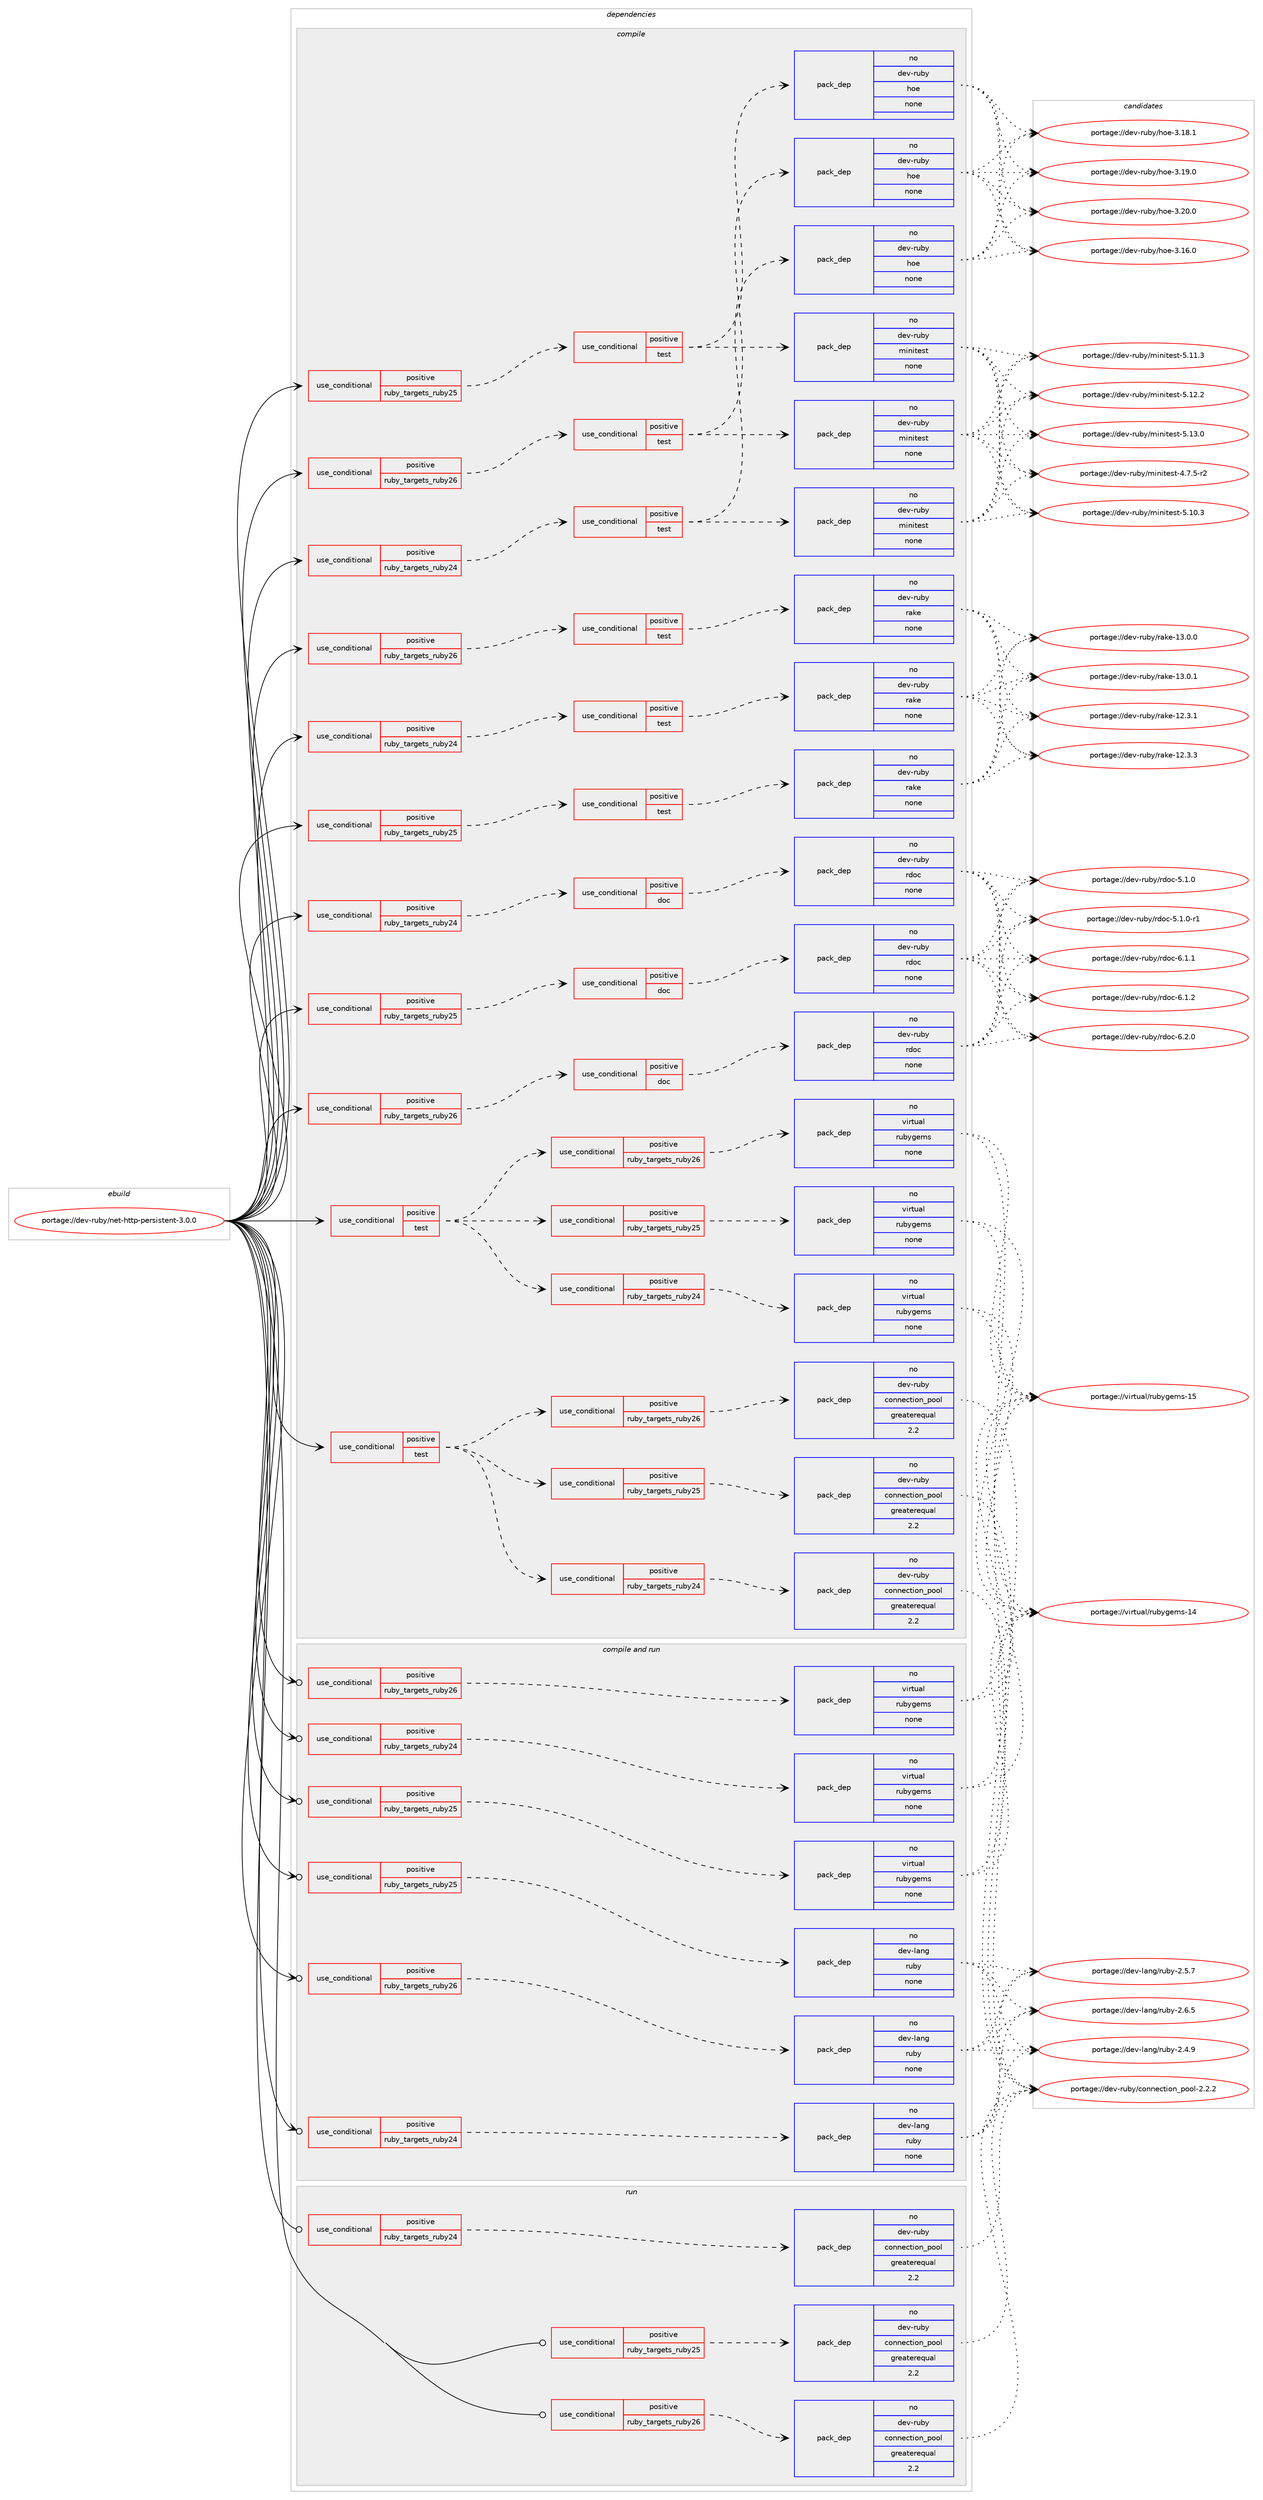 digraph prolog {

# *************
# Graph options
# *************

newrank=true;
concentrate=true;
compound=true;
graph [rankdir=LR,fontname=Helvetica,fontsize=10,ranksep=1.5];#, ranksep=2.5, nodesep=0.2];
edge  [arrowhead=vee];
node  [fontname=Helvetica,fontsize=10];

# **********
# The ebuild
# **********

subgraph cluster_leftcol {
color=gray;
rank=same;
label=<<i>ebuild</i>>;
id [label="portage://dev-ruby/net-http-persistent-3.0.0", color=red, width=4, href="../dev-ruby/net-http-persistent-3.0.0.svg"];
}

# ****************
# The dependencies
# ****************

subgraph cluster_midcol {
color=gray;
label=<<i>dependencies</i>>;
subgraph cluster_compile {
fillcolor="#eeeeee";
style=filled;
label=<<i>compile</i>>;
subgraph cond57262 {
dependency230720 [label=<<TABLE BORDER="0" CELLBORDER="1" CELLSPACING="0" CELLPADDING="4"><TR><TD ROWSPAN="3" CELLPADDING="10">use_conditional</TD></TR><TR><TD>positive</TD></TR><TR><TD>ruby_targets_ruby24</TD></TR></TABLE>>, shape=none, color=red];
subgraph cond57263 {
dependency230721 [label=<<TABLE BORDER="0" CELLBORDER="1" CELLSPACING="0" CELLPADDING="4"><TR><TD ROWSPAN="3" CELLPADDING="10">use_conditional</TD></TR><TR><TD>positive</TD></TR><TR><TD>doc</TD></TR></TABLE>>, shape=none, color=red];
subgraph pack169946 {
dependency230722 [label=<<TABLE BORDER="0" CELLBORDER="1" CELLSPACING="0" CELLPADDING="4" WIDTH="220"><TR><TD ROWSPAN="6" CELLPADDING="30">pack_dep</TD></TR><TR><TD WIDTH="110">no</TD></TR><TR><TD>dev-ruby</TD></TR><TR><TD>rdoc</TD></TR><TR><TD>none</TD></TR><TR><TD></TD></TR></TABLE>>, shape=none, color=blue];
}
dependency230721:e -> dependency230722:w [weight=20,style="dashed",arrowhead="vee"];
}
dependency230720:e -> dependency230721:w [weight=20,style="dashed",arrowhead="vee"];
}
id:e -> dependency230720:w [weight=20,style="solid",arrowhead="vee"];
subgraph cond57264 {
dependency230723 [label=<<TABLE BORDER="0" CELLBORDER="1" CELLSPACING="0" CELLPADDING="4"><TR><TD ROWSPAN="3" CELLPADDING="10">use_conditional</TD></TR><TR><TD>positive</TD></TR><TR><TD>ruby_targets_ruby24</TD></TR></TABLE>>, shape=none, color=red];
subgraph cond57265 {
dependency230724 [label=<<TABLE BORDER="0" CELLBORDER="1" CELLSPACING="0" CELLPADDING="4"><TR><TD ROWSPAN="3" CELLPADDING="10">use_conditional</TD></TR><TR><TD>positive</TD></TR><TR><TD>test</TD></TR></TABLE>>, shape=none, color=red];
subgraph pack169947 {
dependency230725 [label=<<TABLE BORDER="0" CELLBORDER="1" CELLSPACING="0" CELLPADDING="4" WIDTH="220"><TR><TD ROWSPAN="6" CELLPADDING="30">pack_dep</TD></TR><TR><TD WIDTH="110">no</TD></TR><TR><TD>dev-ruby</TD></TR><TR><TD>hoe</TD></TR><TR><TD>none</TD></TR><TR><TD></TD></TR></TABLE>>, shape=none, color=blue];
}
dependency230724:e -> dependency230725:w [weight=20,style="dashed",arrowhead="vee"];
subgraph pack169948 {
dependency230726 [label=<<TABLE BORDER="0" CELLBORDER="1" CELLSPACING="0" CELLPADDING="4" WIDTH="220"><TR><TD ROWSPAN="6" CELLPADDING="30">pack_dep</TD></TR><TR><TD WIDTH="110">no</TD></TR><TR><TD>dev-ruby</TD></TR><TR><TD>minitest</TD></TR><TR><TD>none</TD></TR><TR><TD></TD></TR></TABLE>>, shape=none, color=blue];
}
dependency230724:e -> dependency230726:w [weight=20,style="dashed",arrowhead="vee"];
}
dependency230723:e -> dependency230724:w [weight=20,style="dashed",arrowhead="vee"];
}
id:e -> dependency230723:w [weight=20,style="solid",arrowhead="vee"];
subgraph cond57266 {
dependency230727 [label=<<TABLE BORDER="0" CELLBORDER="1" CELLSPACING="0" CELLPADDING="4"><TR><TD ROWSPAN="3" CELLPADDING="10">use_conditional</TD></TR><TR><TD>positive</TD></TR><TR><TD>ruby_targets_ruby24</TD></TR></TABLE>>, shape=none, color=red];
subgraph cond57267 {
dependency230728 [label=<<TABLE BORDER="0" CELLBORDER="1" CELLSPACING="0" CELLPADDING="4"><TR><TD ROWSPAN="3" CELLPADDING="10">use_conditional</TD></TR><TR><TD>positive</TD></TR><TR><TD>test</TD></TR></TABLE>>, shape=none, color=red];
subgraph pack169949 {
dependency230729 [label=<<TABLE BORDER="0" CELLBORDER="1" CELLSPACING="0" CELLPADDING="4" WIDTH="220"><TR><TD ROWSPAN="6" CELLPADDING="30">pack_dep</TD></TR><TR><TD WIDTH="110">no</TD></TR><TR><TD>dev-ruby</TD></TR><TR><TD>rake</TD></TR><TR><TD>none</TD></TR><TR><TD></TD></TR></TABLE>>, shape=none, color=blue];
}
dependency230728:e -> dependency230729:w [weight=20,style="dashed",arrowhead="vee"];
}
dependency230727:e -> dependency230728:w [weight=20,style="dashed",arrowhead="vee"];
}
id:e -> dependency230727:w [weight=20,style="solid",arrowhead="vee"];
subgraph cond57268 {
dependency230730 [label=<<TABLE BORDER="0" CELLBORDER="1" CELLSPACING="0" CELLPADDING="4"><TR><TD ROWSPAN="3" CELLPADDING="10">use_conditional</TD></TR><TR><TD>positive</TD></TR><TR><TD>ruby_targets_ruby25</TD></TR></TABLE>>, shape=none, color=red];
subgraph cond57269 {
dependency230731 [label=<<TABLE BORDER="0" CELLBORDER="1" CELLSPACING="0" CELLPADDING="4"><TR><TD ROWSPAN="3" CELLPADDING="10">use_conditional</TD></TR><TR><TD>positive</TD></TR><TR><TD>doc</TD></TR></TABLE>>, shape=none, color=red];
subgraph pack169950 {
dependency230732 [label=<<TABLE BORDER="0" CELLBORDER="1" CELLSPACING="0" CELLPADDING="4" WIDTH="220"><TR><TD ROWSPAN="6" CELLPADDING="30">pack_dep</TD></TR><TR><TD WIDTH="110">no</TD></TR><TR><TD>dev-ruby</TD></TR><TR><TD>rdoc</TD></TR><TR><TD>none</TD></TR><TR><TD></TD></TR></TABLE>>, shape=none, color=blue];
}
dependency230731:e -> dependency230732:w [weight=20,style="dashed",arrowhead="vee"];
}
dependency230730:e -> dependency230731:w [weight=20,style="dashed",arrowhead="vee"];
}
id:e -> dependency230730:w [weight=20,style="solid",arrowhead="vee"];
subgraph cond57270 {
dependency230733 [label=<<TABLE BORDER="0" CELLBORDER="1" CELLSPACING="0" CELLPADDING="4"><TR><TD ROWSPAN="3" CELLPADDING="10">use_conditional</TD></TR><TR><TD>positive</TD></TR><TR><TD>ruby_targets_ruby25</TD></TR></TABLE>>, shape=none, color=red];
subgraph cond57271 {
dependency230734 [label=<<TABLE BORDER="0" CELLBORDER="1" CELLSPACING="0" CELLPADDING="4"><TR><TD ROWSPAN="3" CELLPADDING="10">use_conditional</TD></TR><TR><TD>positive</TD></TR><TR><TD>test</TD></TR></TABLE>>, shape=none, color=red];
subgraph pack169951 {
dependency230735 [label=<<TABLE BORDER="0" CELLBORDER="1" CELLSPACING="0" CELLPADDING="4" WIDTH="220"><TR><TD ROWSPAN="6" CELLPADDING="30">pack_dep</TD></TR><TR><TD WIDTH="110">no</TD></TR><TR><TD>dev-ruby</TD></TR><TR><TD>hoe</TD></TR><TR><TD>none</TD></TR><TR><TD></TD></TR></TABLE>>, shape=none, color=blue];
}
dependency230734:e -> dependency230735:w [weight=20,style="dashed",arrowhead="vee"];
subgraph pack169952 {
dependency230736 [label=<<TABLE BORDER="0" CELLBORDER="1" CELLSPACING="0" CELLPADDING="4" WIDTH="220"><TR><TD ROWSPAN="6" CELLPADDING="30">pack_dep</TD></TR><TR><TD WIDTH="110">no</TD></TR><TR><TD>dev-ruby</TD></TR><TR><TD>minitest</TD></TR><TR><TD>none</TD></TR><TR><TD></TD></TR></TABLE>>, shape=none, color=blue];
}
dependency230734:e -> dependency230736:w [weight=20,style="dashed",arrowhead="vee"];
}
dependency230733:e -> dependency230734:w [weight=20,style="dashed",arrowhead="vee"];
}
id:e -> dependency230733:w [weight=20,style="solid",arrowhead="vee"];
subgraph cond57272 {
dependency230737 [label=<<TABLE BORDER="0" CELLBORDER="1" CELLSPACING="0" CELLPADDING="4"><TR><TD ROWSPAN="3" CELLPADDING="10">use_conditional</TD></TR><TR><TD>positive</TD></TR><TR><TD>ruby_targets_ruby25</TD></TR></TABLE>>, shape=none, color=red];
subgraph cond57273 {
dependency230738 [label=<<TABLE BORDER="0" CELLBORDER="1" CELLSPACING="0" CELLPADDING="4"><TR><TD ROWSPAN="3" CELLPADDING="10">use_conditional</TD></TR><TR><TD>positive</TD></TR><TR><TD>test</TD></TR></TABLE>>, shape=none, color=red];
subgraph pack169953 {
dependency230739 [label=<<TABLE BORDER="0" CELLBORDER="1" CELLSPACING="0" CELLPADDING="4" WIDTH="220"><TR><TD ROWSPAN="6" CELLPADDING="30">pack_dep</TD></TR><TR><TD WIDTH="110">no</TD></TR><TR><TD>dev-ruby</TD></TR><TR><TD>rake</TD></TR><TR><TD>none</TD></TR><TR><TD></TD></TR></TABLE>>, shape=none, color=blue];
}
dependency230738:e -> dependency230739:w [weight=20,style="dashed",arrowhead="vee"];
}
dependency230737:e -> dependency230738:w [weight=20,style="dashed",arrowhead="vee"];
}
id:e -> dependency230737:w [weight=20,style="solid",arrowhead="vee"];
subgraph cond57274 {
dependency230740 [label=<<TABLE BORDER="0" CELLBORDER="1" CELLSPACING="0" CELLPADDING="4"><TR><TD ROWSPAN="3" CELLPADDING="10">use_conditional</TD></TR><TR><TD>positive</TD></TR><TR><TD>ruby_targets_ruby26</TD></TR></TABLE>>, shape=none, color=red];
subgraph cond57275 {
dependency230741 [label=<<TABLE BORDER="0" CELLBORDER="1" CELLSPACING="0" CELLPADDING="4"><TR><TD ROWSPAN="3" CELLPADDING="10">use_conditional</TD></TR><TR><TD>positive</TD></TR><TR><TD>doc</TD></TR></TABLE>>, shape=none, color=red];
subgraph pack169954 {
dependency230742 [label=<<TABLE BORDER="0" CELLBORDER="1" CELLSPACING="0" CELLPADDING="4" WIDTH="220"><TR><TD ROWSPAN="6" CELLPADDING="30">pack_dep</TD></TR><TR><TD WIDTH="110">no</TD></TR><TR><TD>dev-ruby</TD></TR><TR><TD>rdoc</TD></TR><TR><TD>none</TD></TR><TR><TD></TD></TR></TABLE>>, shape=none, color=blue];
}
dependency230741:e -> dependency230742:w [weight=20,style="dashed",arrowhead="vee"];
}
dependency230740:e -> dependency230741:w [weight=20,style="dashed",arrowhead="vee"];
}
id:e -> dependency230740:w [weight=20,style="solid",arrowhead="vee"];
subgraph cond57276 {
dependency230743 [label=<<TABLE BORDER="0" CELLBORDER="1" CELLSPACING="0" CELLPADDING="4"><TR><TD ROWSPAN="3" CELLPADDING="10">use_conditional</TD></TR><TR><TD>positive</TD></TR><TR><TD>ruby_targets_ruby26</TD></TR></TABLE>>, shape=none, color=red];
subgraph cond57277 {
dependency230744 [label=<<TABLE BORDER="0" CELLBORDER="1" CELLSPACING="0" CELLPADDING="4"><TR><TD ROWSPAN="3" CELLPADDING="10">use_conditional</TD></TR><TR><TD>positive</TD></TR><TR><TD>test</TD></TR></TABLE>>, shape=none, color=red];
subgraph pack169955 {
dependency230745 [label=<<TABLE BORDER="0" CELLBORDER="1" CELLSPACING="0" CELLPADDING="4" WIDTH="220"><TR><TD ROWSPAN="6" CELLPADDING="30">pack_dep</TD></TR><TR><TD WIDTH="110">no</TD></TR><TR><TD>dev-ruby</TD></TR><TR><TD>hoe</TD></TR><TR><TD>none</TD></TR><TR><TD></TD></TR></TABLE>>, shape=none, color=blue];
}
dependency230744:e -> dependency230745:w [weight=20,style="dashed",arrowhead="vee"];
subgraph pack169956 {
dependency230746 [label=<<TABLE BORDER="0" CELLBORDER="1" CELLSPACING="0" CELLPADDING="4" WIDTH="220"><TR><TD ROWSPAN="6" CELLPADDING="30">pack_dep</TD></TR><TR><TD WIDTH="110">no</TD></TR><TR><TD>dev-ruby</TD></TR><TR><TD>minitest</TD></TR><TR><TD>none</TD></TR><TR><TD></TD></TR></TABLE>>, shape=none, color=blue];
}
dependency230744:e -> dependency230746:w [weight=20,style="dashed",arrowhead="vee"];
}
dependency230743:e -> dependency230744:w [weight=20,style="dashed",arrowhead="vee"];
}
id:e -> dependency230743:w [weight=20,style="solid",arrowhead="vee"];
subgraph cond57278 {
dependency230747 [label=<<TABLE BORDER="0" CELLBORDER="1" CELLSPACING="0" CELLPADDING="4"><TR><TD ROWSPAN="3" CELLPADDING="10">use_conditional</TD></TR><TR><TD>positive</TD></TR><TR><TD>ruby_targets_ruby26</TD></TR></TABLE>>, shape=none, color=red];
subgraph cond57279 {
dependency230748 [label=<<TABLE BORDER="0" CELLBORDER="1" CELLSPACING="0" CELLPADDING="4"><TR><TD ROWSPAN="3" CELLPADDING="10">use_conditional</TD></TR><TR><TD>positive</TD></TR><TR><TD>test</TD></TR></TABLE>>, shape=none, color=red];
subgraph pack169957 {
dependency230749 [label=<<TABLE BORDER="0" CELLBORDER="1" CELLSPACING="0" CELLPADDING="4" WIDTH="220"><TR><TD ROWSPAN="6" CELLPADDING="30">pack_dep</TD></TR><TR><TD WIDTH="110">no</TD></TR><TR><TD>dev-ruby</TD></TR><TR><TD>rake</TD></TR><TR><TD>none</TD></TR><TR><TD></TD></TR></TABLE>>, shape=none, color=blue];
}
dependency230748:e -> dependency230749:w [weight=20,style="dashed",arrowhead="vee"];
}
dependency230747:e -> dependency230748:w [weight=20,style="dashed",arrowhead="vee"];
}
id:e -> dependency230747:w [weight=20,style="solid",arrowhead="vee"];
subgraph cond57280 {
dependency230750 [label=<<TABLE BORDER="0" CELLBORDER="1" CELLSPACING="0" CELLPADDING="4"><TR><TD ROWSPAN="3" CELLPADDING="10">use_conditional</TD></TR><TR><TD>positive</TD></TR><TR><TD>test</TD></TR></TABLE>>, shape=none, color=red];
subgraph cond57281 {
dependency230751 [label=<<TABLE BORDER="0" CELLBORDER="1" CELLSPACING="0" CELLPADDING="4"><TR><TD ROWSPAN="3" CELLPADDING="10">use_conditional</TD></TR><TR><TD>positive</TD></TR><TR><TD>ruby_targets_ruby24</TD></TR></TABLE>>, shape=none, color=red];
subgraph pack169958 {
dependency230752 [label=<<TABLE BORDER="0" CELLBORDER="1" CELLSPACING="0" CELLPADDING="4" WIDTH="220"><TR><TD ROWSPAN="6" CELLPADDING="30">pack_dep</TD></TR><TR><TD WIDTH="110">no</TD></TR><TR><TD>dev-ruby</TD></TR><TR><TD>connection_pool</TD></TR><TR><TD>greaterequal</TD></TR><TR><TD>2.2</TD></TR></TABLE>>, shape=none, color=blue];
}
dependency230751:e -> dependency230752:w [weight=20,style="dashed",arrowhead="vee"];
}
dependency230750:e -> dependency230751:w [weight=20,style="dashed",arrowhead="vee"];
subgraph cond57282 {
dependency230753 [label=<<TABLE BORDER="0" CELLBORDER="1" CELLSPACING="0" CELLPADDING="4"><TR><TD ROWSPAN="3" CELLPADDING="10">use_conditional</TD></TR><TR><TD>positive</TD></TR><TR><TD>ruby_targets_ruby25</TD></TR></TABLE>>, shape=none, color=red];
subgraph pack169959 {
dependency230754 [label=<<TABLE BORDER="0" CELLBORDER="1" CELLSPACING="0" CELLPADDING="4" WIDTH="220"><TR><TD ROWSPAN="6" CELLPADDING="30">pack_dep</TD></TR><TR><TD WIDTH="110">no</TD></TR><TR><TD>dev-ruby</TD></TR><TR><TD>connection_pool</TD></TR><TR><TD>greaterequal</TD></TR><TR><TD>2.2</TD></TR></TABLE>>, shape=none, color=blue];
}
dependency230753:e -> dependency230754:w [weight=20,style="dashed",arrowhead="vee"];
}
dependency230750:e -> dependency230753:w [weight=20,style="dashed",arrowhead="vee"];
subgraph cond57283 {
dependency230755 [label=<<TABLE BORDER="0" CELLBORDER="1" CELLSPACING="0" CELLPADDING="4"><TR><TD ROWSPAN="3" CELLPADDING="10">use_conditional</TD></TR><TR><TD>positive</TD></TR><TR><TD>ruby_targets_ruby26</TD></TR></TABLE>>, shape=none, color=red];
subgraph pack169960 {
dependency230756 [label=<<TABLE BORDER="0" CELLBORDER="1" CELLSPACING="0" CELLPADDING="4" WIDTH="220"><TR><TD ROWSPAN="6" CELLPADDING="30">pack_dep</TD></TR><TR><TD WIDTH="110">no</TD></TR><TR><TD>dev-ruby</TD></TR><TR><TD>connection_pool</TD></TR><TR><TD>greaterequal</TD></TR><TR><TD>2.2</TD></TR></TABLE>>, shape=none, color=blue];
}
dependency230755:e -> dependency230756:w [weight=20,style="dashed",arrowhead="vee"];
}
dependency230750:e -> dependency230755:w [weight=20,style="dashed",arrowhead="vee"];
}
id:e -> dependency230750:w [weight=20,style="solid",arrowhead="vee"];
subgraph cond57284 {
dependency230757 [label=<<TABLE BORDER="0" CELLBORDER="1" CELLSPACING="0" CELLPADDING="4"><TR><TD ROWSPAN="3" CELLPADDING="10">use_conditional</TD></TR><TR><TD>positive</TD></TR><TR><TD>test</TD></TR></TABLE>>, shape=none, color=red];
subgraph cond57285 {
dependency230758 [label=<<TABLE BORDER="0" CELLBORDER="1" CELLSPACING="0" CELLPADDING="4"><TR><TD ROWSPAN="3" CELLPADDING="10">use_conditional</TD></TR><TR><TD>positive</TD></TR><TR><TD>ruby_targets_ruby24</TD></TR></TABLE>>, shape=none, color=red];
subgraph pack169961 {
dependency230759 [label=<<TABLE BORDER="0" CELLBORDER="1" CELLSPACING="0" CELLPADDING="4" WIDTH="220"><TR><TD ROWSPAN="6" CELLPADDING="30">pack_dep</TD></TR><TR><TD WIDTH="110">no</TD></TR><TR><TD>virtual</TD></TR><TR><TD>rubygems</TD></TR><TR><TD>none</TD></TR><TR><TD></TD></TR></TABLE>>, shape=none, color=blue];
}
dependency230758:e -> dependency230759:w [weight=20,style="dashed",arrowhead="vee"];
}
dependency230757:e -> dependency230758:w [weight=20,style="dashed",arrowhead="vee"];
subgraph cond57286 {
dependency230760 [label=<<TABLE BORDER="0" CELLBORDER="1" CELLSPACING="0" CELLPADDING="4"><TR><TD ROWSPAN="3" CELLPADDING="10">use_conditional</TD></TR><TR><TD>positive</TD></TR><TR><TD>ruby_targets_ruby25</TD></TR></TABLE>>, shape=none, color=red];
subgraph pack169962 {
dependency230761 [label=<<TABLE BORDER="0" CELLBORDER="1" CELLSPACING="0" CELLPADDING="4" WIDTH="220"><TR><TD ROWSPAN="6" CELLPADDING="30">pack_dep</TD></TR><TR><TD WIDTH="110">no</TD></TR><TR><TD>virtual</TD></TR><TR><TD>rubygems</TD></TR><TR><TD>none</TD></TR><TR><TD></TD></TR></TABLE>>, shape=none, color=blue];
}
dependency230760:e -> dependency230761:w [weight=20,style="dashed",arrowhead="vee"];
}
dependency230757:e -> dependency230760:w [weight=20,style="dashed",arrowhead="vee"];
subgraph cond57287 {
dependency230762 [label=<<TABLE BORDER="0" CELLBORDER="1" CELLSPACING="0" CELLPADDING="4"><TR><TD ROWSPAN="3" CELLPADDING="10">use_conditional</TD></TR><TR><TD>positive</TD></TR><TR><TD>ruby_targets_ruby26</TD></TR></TABLE>>, shape=none, color=red];
subgraph pack169963 {
dependency230763 [label=<<TABLE BORDER="0" CELLBORDER="1" CELLSPACING="0" CELLPADDING="4" WIDTH="220"><TR><TD ROWSPAN="6" CELLPADDING="30">pack_dep</TD></TR><TR><TD WIDTH="110">no</TD></TR><TR><TD>virtual</TD></TR><TR><TD>rubygems</TD></TR><TR><TD>none</TD></TR><TR><TD></TD></TR></TABLE>>, shape=none, color=blue];
}
dependency230762:e -> dependency230763:w [weight=20,style="dashed",arrowhead="vee"];
}
dependency230757:e -> dependency230762:w [weight=20,style="dashed",arrowhead="vee"];
}
id:e -> dependency230757:w [weight=20,style="solid",arrowhead="vee"];
}
subgraph cluster_compileandrun {
fillcolor="#eeeeee";
style=filled;
label=<<i>compile and run</i>>;
subgraph cond57288 {
dependency230764 [label=<<TABLE BORDER="0" CELLBORDER="1" CELLSPACING="0" CELLPADDING="4"><TR><TD ROWSPAN="3" CELLPADDING="10">use_conditional</TD></TR><TR><TD>positive</TD></TR><TR><TD>ruby_targets_ruby24</TD></TR></TABLE>>, shape=none, color=red];
subgraph pack169964 {
dependency230765 [label=<<TABLE BORDER="0" CELLBORDER="1" CELLSPACING="0" CELLPADDING="4" WIDTH="220"><TR><TD ROWSPAN="6" CELLPADDING="30">pack_dep</TD></TR><TR><TD WIDTH="110">no</TD></TR><TR><TD>dev-lang</TD></TR><TR><TD>ruby</TD></TR><TR><TD>none</TD></TR><TR><TD></TD></TR></TABLE>>, shape=none, color=blue];
}
dependency230764:e -> dependency230765:w [weight=20,style="dashed",arrowhead="vee"];
}
id:e -> dependency230764:w [weight=20,style="solid",arrowhead="odotvee"];
subgraph cond57289 {
dependency230766 [label=<<TABLE BORDER="0" CELLBORDER="1" CELLSPACING="0" CELLPADDING="4"><TR><TD ROWSPAN="3" CELLPADDING="10">use_conditional</TD></TR><TR><TD>positive</TD></TR><TR><TD>ruby_targets_ruby24</TD></TR></TABLE>>, shape=none, color=red];
subgraph pack169965 {
dependency230767 [label=<<TABLE BORDER="0" CELLBORDER="1" CELLSPACING="0" CELLPADDING="4" WIDTH="220"><TR><TD ROWSPAN="6" CELLPADDING="30">pack_dep</TD></TR><TR><TD WIDTH="110">no</TD></TR><TR><TD>virtual</TD></TR><TR><TD>rubygems</TD></TR><TR><TD>none</TD></TR><TR><TD></TD></TR></TABLE>>, shape=none, color=blue];
}
dependency230766:e -> dependency230767:w [weight=20,style="dashed",arrowhead="vee"];
}
id:e -> dependency230766:w [weight=20,style="solid",arrowhead="odotvee"];
subgraph cond57290 {
dependency230768 [label=<<TABLE BORDER="0" CELLBORDER="1" CELLSPACING="0" CELLPADDING="4"><TR><TD ROWSPAN="3" CELLPADDING="10">use_conditional</TD></TR><TR><TD>positive</TD></TR><TR><TD>ruby_targets_ruby25</TD></TR></TABLE>>, shape=none, color=red];
subgraph pack169966 {
dependency230769 [label=<<TABLE BORDER="0" CELLBORDER="1" CELLSPACING="0" CELLPADDING="4" WIDTH="220"><TR><TD ROWSPAN="6" CELLPADDING="30">pack_dep</TD></TR><TR><TD WIDTH="110">no</TD></TR><TR><TD>dev-lang</TD></TR><TR><TD>ruby</TD></TR><TR><TD>none</TD></TR><TR><TD></TD></TR></TABLE>>, shape=none, color=blue];
}
dependency230768:e -> dependency230769:w [weight=20,style="dashed",arrowhead="vee"];
}
id:e -> dependency230768:w [weight=20,style="solid",arrowhead="odotvee"];
subgraph cond57291 {
dependency230770 [label=<<TABLE BORDER="0" CELLBORDER="1" CELLSPACING="0" CELLPADDING="4"><TR><TD ROWSPAN="3" CELLPADDING="10">use_conditional</TD></TR><TR><TD>positive</TD></TR><TR><TD>ruby_targets_ruby25</TD></TR></TABLE>>, shape=none, color=red];
subgraph pack169967 {
dependency230771 [label=<<TABLE BORDER="0" CELLBORDER="1" CELLSPACING="0" CELLPADDING="4" WIDTH="220"><TR><TD ROWSPAN="6" CELLPADDING="30">pack_dep</TD></TR><TR><TD WIDTH="110">no</TD></TR><TR><TD>virtual</TD></TR><TR><TD>rubygems</TD></TR><TR><TD>none</TD></TR><TR><TD></TD></TR></TABLE>>, shape=none, color=blue];
}
dependency230770:e -> dependency230771:w [weight=20,style="dashed",arrowhead="vee"];
}
id:e -> dependency230770:w [weight=20,style="solid",arrowhead="odotvee"];
subgraph cond57292 {
dependency230772 [label=<<TABLE BORDER="0" CELLBORDER="1" CELLSPACING="0" CELLPADDING="4"><TR><TD ROWSPAN="3" CELLPADDING="10">use_conditional</TD></TR><TR><TD>positive</TD></TR><TR><TD>ruby_targets_ruby26</TD></TR></TABLE>>, shape=none, color=red];
subgraph pack169968 {
dependency230773 [label=<<TABLE BORDER="0" CELLBORDER="1" CELLSPACING="0" CELLPADDING="4" WIDTH="220"><TR><TD ROWSPAN="6" CELLPADDING="30">pack_dep</TD></TR><TR><TD WIDTH="110">no</TD></TR><TR><TD>dev-lang</TD></TR><TR><TD>ruby</TD></TR><TR><TD>none</TD></TR><TR><TD></TD></TR></TABLE>>, shape=none, color=blue];
}
dependency230772:e -> dependency230773:w [weight=20,style="dashed",arrowhead="vee"];
}
id:e -> dependency230772:w [weight=20,style="solid",arrowhead="odotvee"];
subgraph cond57293 {
dependency230774 [label=<<TABLE BORDER="0" CELLBORDER="1" CELLSPACING="0" CELLPADDING="4"><TR><TD ROWSPAN="3" CELLPADDING="10">use_conditional</TD></TR><TR><TD>positive</TD></TR><TR><TD>ruby_targets_ruby26</TD></TR></TABLE>>, shape=none, color=red];
subgraph pack169969 {
dependency230775 [label=<<TABLE BORDER="0" CELLBORDER="1" CELLSPACING="0" CELLPADDING="4" WIDTH="220"><TR><TD ROWSPAN="6" CELLPADDING="30">pack_dep</TD></TR><TR><TD WIDTH="110">no</TD></TR><TR><TD>virtual</TD></TR><TR><TD>rubygems</TD></TR><TR><TD>none</TD></TR><TR><TD></TD></TR></TABLE>>, shape=none, color=blue];
}
dependency230774:e -> dependency230775:w [weight=20,style="dashed",arrowhead="vee"];
}
id:e -> dependency230774:w [weight=20,style="solid",arrowhead="odotvee"];
}
subgraph cluster_run {
fillcolor="#eeeeee";
style=filled;
label=<<i>run</i>>;
subgraph cond57294 {
dependency230776 [label=<<TABLE BORDER="0" CELLBORDER="1" CELLSPACING="0" CELLPADDING="4"><TR><TD ROWSPAN="3" CELLPADDING="10">use_conditional</TD></TR><TR><TD>positive</TD></TR><TR><TD>ruby_targets_ruby24</TD></TR></TABLE>>, shape=none, color=red];
subgraph pack169970 {
dependency230777 [label=<<TABLE BORDER="0" CELLBORDER="1" CELLSPACING="0" CELLPADDING="4" WIDTH="220"><TR><TD ROWSPAN="6" CELLPADDING="30">pack_dep</TD></TR><TR><TD WIDTH="110">no</TD></TR><TR><TD>dev-ruby</TD></TR><TR><TD>connection_pool</TD></TR><TR><TD>greaterequal</TD></TR><TR><TD>2.2</TD></TR></TABLE>>, shape=none, color=blue];
}
dependency230776:e -> dependency230777:w [weight=20,style="dashed",arrowhead="vee"];
}
id:e -> dependency230776:w [weight=20,style="solid",arrowhead="odot"];
subgraph cond57295 {
dependency230778 [label=<<TABLE BORDER="0" CELLBORDER="1" CELLSPACING="0" CELLPADDING="4"><TR><TD ROWSPAN="3" CELLPADDING="10">use_conditional</TD></TR><TR><TD>positive</TD></TR><TR><TD>ruby_targets_ruby25</TD></TR></TABLE>>, shape=none, color=red];
subgraph pack169971 {
dependency230779 [label=<<TABLE BORDER="0" CELLBORDER="1" CELLSPACING="0" CELLPADDING="4" WIDTH="220"><TR><TD ROWSPAN="6" CELLPADDING="30">pack_dep</TD></TR><TR><TD WIDTH="110">no</TD></TR><TR><TD>dev-ruby</TD></TR><TR><TD>connection_pool</TD></TR><TR><TD>greaterequal</TD></TR><TR><TD>2.2</TD></TR></TABLE>>, shape=none, color=blue];
}
dependency230778:e -> dependency230779:w [weight=20,style="dashed",arrowhead="vee"];
}
id:e -> dependency230778:w [weight=20,style="solid",arrowhead="odot"];
subgraph cond57296 {
dependency230780 [label=<<TABLE BORDER="0" CELLBORDER="1" CELLSPACING="0" CELLPADDING="4"><TR><TD ROWSPAN="3" CELLPADDING="10">use_conditional</TD></TR><TR><TD>positive</TD></TR><TR><TD>ruby_targets_ruby26</TD></TR></TABLE>>, shape=none, color=red];
subgraph pack169972 {
dependency230781 [label=<<TABLE BORDER="0" CELLBORDER="1" CELLSPACING="0" CELLPADDING="4" WIDTH="220"><TR><TD ROWSPAN="6" CELLPADDING="30">pack_dep</TD></TR><TR><TD WIDTH="110">no</TD></TR><TR><TD>dev-ruby</TD></TR><TR><TD>connection_pool</TD></TR><TR><TD>greaterequal</TD></TR><TR><TD>2.2</TD></TR></TABLE>>, shape=none, color=blue];
}
dependency230780:e -> dependency230781:w [weight=20,style="dashed",arrowhead="vee"];
}
id:e -> dependency230780:w [weight=20,style="solid",arrowhead="odot"];
}
}

# **************
# The candidates
# **************

subgraph cluster_choices {
rank=same;
color=gray;
label=<<i>candidates</i>>;

subgraph choice169946 {
color=black;
nodesep=1;
choiceportage10010111845114117981214711410011199455346494648 [label="portage://dev-ruby/rdoc-5.1.0", color=red, width=4,href="../dev-ruby/rdoc-5.1.0.svg"];
choiceportage100101118451141179812147114100111994553464946484511449 [label="portage://dev-ruby/rdoc-5.1.0-r1", color=red, width=4,href="../dev-ruby/rdoc-5.1.0-r1.svg"];
choiceportage10010111845114117981214711410011199455446494649 [label="portage://dev-ruby/rdoc-6.1.1", color=red, width=4,href="../dev-ruby/rdoc-6.1.1.svg"];
choiceportage10010111845114117981214711410011199455446494650 [label="portage://dev-ruby/rdoc-6.1.2", color=red, width=4,href="../dev-ruby/rdoc-6.1.2.svg"];
choiceportage10010111845114117981214711410011199455446504648 [label="portage://dev-ruby/rdoc-6.2.0", color=red, width=4,href="../dev-ruby/rdoc-6.2.0.svg"];
dependency230722:e -> choiceportage10010111845114117981214711410011199455346494648:w [style=dotted,weight="100"];
dependency230722:e -> choiceportage100101118451141179812147114100111994553464946484511449:w [style=dotted,weight="100"];
dependency230722:e -> choiceportage10010111845114117981214711410011199455446494649:w [style=dotted,weight="100"];
dependency230722:e -> choiceportage10010111845114117981214711410011199455446494650:w [style=dotted,weight="100"];
dependency230722:e -> choiceportage10010111845114117981214711410011199455446504648:w [style=dotted,weight="100"];
}
subgraph choice169947 {
color=black;
nodesep=1;
choiceportage10010111845114117981214710411110145514649544648 [label="portage://dev-ruby/hoe-3.16.0", color=red, width=4,href="../dev-ruby/hoe-3.16.0.svg"];
choiceportage10010111845114117981214710411110145514649564649 [label="portage://dev-ruby/hoe-3.18.1", color=red, width=4,href="../dev-ruby/hoe-3.18.1.svg"];
choiceportage10010111845114117981214710411110145514649574648 [label="portage://dev-ruby/hoe-3.19.0", color=red, width=4,href="../dev-ruby/hoe-3.19.0.svg"];
choiceportage10010111845114117981214710411110145514650484648 [label="portage://dev-ruby/hoe-3.20.0", color=red, width=4,href="../dev-ruby/hoe-3.20.0.svg"];
dependency230725:e -> choiceportage10010111845114117981214710411110145514649544648:w [style=dotted,weight="100"];
dependency230725:e -> choiceportage10010111845114117981214710411110145514649564649:w [style=dotted,weight="100"];
dependency230725:e -> choiceportage10010111845114117981214710411110145514649574648:w [style=dotted,weight="100"];
dependency230725:e -> choiceportage10010111845114117981214710411110145514650484648:w [style=dotted,weight="100"];
}
subgraph choice169948 {
color=black;
nodesep=1;
choiceportage1001011184511411798121471091051101051161011151164552465546534511450 [label="portage://dev-ruby/minitest-4.7.5-r2", color=red, width=4,href="../dev-ruby/minitest-4.7.5-r2.svg"];
choiceportage10010111845114117981214710910511010511610111511645534649484651 [label="portage://dev-ruby/minitest-5.10.3", color=red, width=4,href="../dev-ruby/minitest-5.10.3.svg"];
choiceportage10010111845114117981214710910511010511610111511645534649494651 [label="portage://dev-ruby/minitest-5.11.3", color=red, width=4,href="../dev-ruby/minitest-5.11.3.svg"];
choiceportage10010111845114117981214710910511010511610111511645534649504650 [label="portage://dev-ruby/minitest-5.12.2", color=red, width=4,href="../dev-ruby/minitest-5.12.2.svg"];
choiceportage10010111845114117981214710910511010511610111511645534649514648 [label="portage://dev-ruby/minitest-5.13.0", color=red, width=4,href="../dev-ruby/minitest-5.13.0.svg"];
dependency230726:e -> choiceportage1001011184511411798121471091051101051161011151164552465546534511450:w [style=dotted,weight="100"];
dependency230726:e -> choiceportage10010111845114117981214710910511010511610111511645534649484651:w [style=dotted,weight="100"];
dependency230726:e -> choiceportage10010111845114117981214710910511010511610111511645534649494651:w [style=dotted,weight="100"];
dependency230726:e -> choiceportage10010111845114117981214710910511010511610111511645534649504650:w [style=dotted,weight="100"];
dependency230726:e -> choiceportage10010111845114117981214710910511010511610111511645534649514648:w [style=dotted,weight="100"];
}
subgraph choice169949 {
color=black;
nodesep=1;
choiceportage1001011184511411798121471149710710145495046514649 [label="portage://dev-ruby/rake-12.3.1", color=red, width=4,href="../dev-ruby/rake-12.3.1.svg"];
choiceportage1001011184511411798121471149710710145495046514651 [label="portage://dev-ruby/rake-12.3.3", color=red, width=4,href="../dev-ruby/rake-12.3.3.svg"];
choiceportage1001011184511411798121471149710710145495146484648 [label="portage://dev-ruby/rake-13.0.0", color=red, width=4,href="../dev-ruby/rake-13.0.0.svg"];
choiceportage1001011184511411798121471149710710145495146484649 [label="portage://dev-ruby/rake-13.0.1", color=red, width=4,href="../dev-ruby/rake-13.0.1.svg"];
dependency230729:e -> choiceportage1001011184511411798121471149710710145495046514649:w [style=dotted,weight="100"];
dependency230729:e -> choiceportage1001011184511411798121471149710710145495046514651:w [style=dotted,weight="100"];
dependency230729:e -> choiceportage1001011184511411798121471149710710145495146484648:w [style=dotted,weight="100"];
dependency230729:e -> choiceportage1001011184511411798121471149710710145495146484649:w [style=dotted,weight="100"];
}
subgraph choice169950 {
color=black;
nodesep=1;
choiceportage10010111845114117981214711410011199455346494648 [label="portage://dev-ruby/rdoc-5.1.0", color=red, width=4,href="../dev-ruby/rdoc-5.1.0.svg"];
choiceportage100101118451141179812147114100111994553464946484511449 [label="portage://dev-ruby/rdoc-5.1.0-r1", color=red, width=4,href="../dev-ruby/rdoc-5.1.0-r1.svg"];
choiceportage10010111845114117981214711410011199455446494649 [label="portage://dev-ruby/rdoc-6.1.1", color=red, width=4,href="../dev-ruby/rdoc-6.1.1.svg"];
choiceportage10010111845114117981214711410011199455446494650 [label="portage://dev-ruby/rdoc-6.1.2", color=red, width=4,href="../dev-ruby/rdoc-6.1.2.svg"];
choiceportage10010111845114117981214711410011199455446504648 [label="portage://dev-ruby/rdoc-6.2.0", color=red, width=4,href="../dev-ruby/rdoc-6.2.0.svg"];
dependency230732:e -> choiceportage10010111845114117981214711410011199455346494648:w [style=dotted,weight="100"];
dependency230732:e -> choiceportage100101118451141179812147114100111994553464946484511449:w [style=dotted,weight="100"];
dependency230732:e -> choiceportage10010111845114117981214711410011199455446494649:w [style=dotted,weight="100"];
dependency230732:e -> choiceportage10010111845114117981214711410011199455446494650:w [style=dotted,weight="100"];
dependency230732:e -> choiceportage10010111845114117981214711410011199455446504648:w [style=dotted,weight="100"];
}
subgraph choice169951 {
color=black;
nodesep=1;
choiceportage10010111845114117981214710411110145514649544648 [label="portage://dev-ruby/hoe-3.16.0", color=red, width=4,href="../dev-ruby/hoe-3.16.0.svg"];
choiceportage10010111845114117981214710411110145514649564649 [label="portage://dev-ruby/hoe-3.18.1", color=red, width=4,href="../dev-ruby/hoe-3.18.1.svg"];
choiceportage10010111845114117981214710411110145514649574648 [label="portage://dev-ruby/hoe-3.19.0", color=red, width=4,href="../dev-ruby/hoe-3.19.0.svg"];
choiceportage10010111845114117981214710411110145514650484648 [label="portage://dev-ruby/hoe-3.20.0", color=red, width=4,href="../dev-ruby/hoe-3.20.0.svg"];
dependency230735:e -> choiceportage10010111845114117981214710411110145514649544648:w [style=dotted,weight="100"];
dependency230735:e -> choiceportage10010111845114117981214710411110145514649564649:w [style=dotted,weight="100"];
dependency230735:e -> choiceportage10010111845114117981214710411110145514649574648:w [style=dotted,weight="100"];
dependency230735:e -> choiceportage10010111845114117981214710411110145514650484648:w [style=dotted,weight="100"];
}
subgraph choice169952 {
color=black;
nodesep=1;
choiceportage1001011184511411798121471091051101051161011151164552465546534511450 [label="portage://dev-ruby/minitest-4.7.5-r2", color=red, width=4,href="../dev-ruby/minitest-4.7.5-r2.svg"];
choiceportage10010111845114117981214710910511010511610111511645534649484651 [label="portage://dev-ruby/minitest-5.10.3", color=red, width=4,href="../dev-ruby/minitest-5.10.3.svg"];
choiceportage10010111845114117981214710910511010511610111511645534649494651 [label="portage://dev-ruby/minitest-5.11.3", color=red, width=4,href="../dev-ruby/minitest-5.11.3.svg"];
choiceportage10010111845114117981214710910511010511610111511645534649504650 [label="portage://dev-ruby/minitest-5.12.2", color=red, width=4,href="../dev-ruby/minitest-5.12.2.svg"];
choiceportage10010111845114117981214710910511010511610111511645534649514648 [label="portage://dev-ruby/minitest-5.13.0", color=red, width=4,href="../dev-ruby/minitest-5.13.0.svg"];
dependency230736:e -> choiceportage1001011184511411798121471091051101051161011151164552465546534511450:w [style=dotted,weight="100"];
dependency230736:e -> choiceportage10010111845114117981214710910511010511610111511645534649484651:w [style=dotted,weight="100"];
dependency230736:e -> choiceportage10010111845114117981214710910511010511610111511645534649494651:w [style=dotted,weight="100"];
dependency230736:e -> choiceportage10010111845114117981214710910511010511610111511645534649504650:w [style=dotted,weight="100"];
dependency230736:e -> choiceportage10010111845114117981214710910511010511610111511645534649514648:w [style=dotted,weight="100"];
}
subgraph choice169953 {
color=black;
nodesep=1;
choiceportage1001011184511411798121471149710710145495046514649 [label="portage://dev-ruby/rake-12.3.1", color=red, width=4,href="../dev-ruby/rake-12.3.1.svg"];
choiceportage1001011184511411798121471149710710145495046514651 [label="portage://dev-ruby/rake-12.3.3", color=red, width=4,href="../dev-ruby/rake-12.3.3.svg"];
choiceportage1001011184511411798121471149710710145495146484648 [label="portage://dev-ruby/rake-13.0.0", color=red, width=4,href="../dev-ruby/rake-13.0.0.svg"];
choiceportage1001011184511411798121471149710710145495146484649 [label="portage://dev-ruby/rake-13.0.1", color=red, width=4,href="../dev-ruby/rake-13.0.1.svg"];
dependency230739:e -> choiceportage1001011184511411798121471149710710145495046514649:w [style=dotted,weight="100"];
dependency230739:e -> choiceportage1001011184511411798121471149710710145495046514651:w [style=dotted,weight="100"];
dependency230739:e -> choiceportage1001011184511411798121471149710710145495146484648:w [style=dotted,weight="100"];
dependency230739:e -> choiceportage1001011184511411798121471149710710145495146484649:w [style=dotted,weight="100"];
}
subgraph choice169954 {
color=black;
nodesep=1;
choiceportage10010111845114117981214711410011199455346494648 [label="portage://dev-ruby/rdoc-5.1.0", color=red, width=4,href="../dev-ruby/rdoc-5.1.0.svg"];
choiceportage100101118451141179812147114100111994553464946484511449 [label="portage://dev-ruby/rdoc-5.1.0-r1", color=red, width=4,href="../dev-ruby/rdoc-5.1.0-r1.svg"];
choiceportage10010111845114117981214711410011199455446494649 [label="portage://dev-ruby/rdoc-6.1.1", color=red, width=4,href="../dev-ruby/rdoc-6.1.1.svg"];
choiceportage10010111845114117981214711410011199455446494650 [label="portage://dev-ruby/rdoc-6.1.2", color=red, width=4,href="../dev-ruby/rdoc-6.1.2.svg"];
choiceportage10010111845114117981214711410011199455446504648 [label="portage://dev-ruby/rdoc-6.2.0", color=red, width=4,href="../dev-ruby/rdoc-6.2.0.svg"];
dependency230742:e -> choiceportage10010111845114117981214711410011199455346494648:w [style=dotted,weight="100"];
dependency230742:e -> choiceportage100101118451141179812147114100111994553464946484511449:w [style=dotted,weight="100"];
dependency230742:e -> choiceportage10010111845114117981214711410011199455446494649:w [style=dotted,weight="100"];
dependency230742:e -> choiceportage10010111845114117981214711410011199455446494650:w [style=dotted,weight="100"];
dependency230742:e -> choiceportage10010111845114117981214711410011199455446504648:w [style=dotted,weight="100"];
}
subgraph choice169955 {
color=black;
nodesep=1;
choiceportage10010111845114117981214710411110145514649544648 [label="portage://dev-ruby/hoe-3.16.0", color=red, width=4,href="../dev-ruby/hoe-3.16.0.svg"];
choiceportage10010111845114117981214710411110145514649564649 [label="portage://dev-ruby/hoe-3.18.1", color=red, width=4,href="../dev-ruby/hoe-3.18.1.svg"];
choiceportage10010111845114117981214710411110145514649574648 [label="portage://dev-ruby/hoe-3.19.0", color=red, width=4,href="../dev-ruby/hoe-3.19.0.svg"];
choiceportage10010111845114117981214710411110145514650484648 [label="portage://dev-ruby/hoe-3.20.0", color=red, width=4,href="../dev-ruby/hoe-3.20.0.svg"];
dependency230745:e -> choiceportage10010111845114117981214710411110145514649544648:w [style=dotted,weight="100"];
dependency230745:e -> choiceportage10010111845114117981214710411110145514649564649:w [style=dotted,weight="100"];
dependency230745:e -> choiceportage10010111845114117981214710411110145514649574648:w [style=dotted,weight="100"];
dependency230745:e -> choiceportage10010111845114117981214710411110145514650484648:w [style=dotted,weight="100"];
}
subgraph choice169956 {
color=black;
nodesep=1;
choiceportage1001011184511411798121471091051101051161011151164552465546534511450 [label="portage://dev-ruby/minitest-4.7.5-r2", color=red, width=4,href="../dev-ruby/minitest-4.7.5-r2.svg"];
choiceportage10010111845114117981214710910511010511610111511645534649484651 [label="portage://dev-ruby/minitest-5.10.3", color=red, width=4,href="../dev-ruby/minitest-5.10.3.svg"];
choiceportage10010111845114117981214710910511010511610111511645534649494651 [label="portage://dev-ruby/minitest-5.11.3", color=red, width=4,href="../dev-ruby/minitest-5.11.3.svg"];
choiceportage10010111845114117981214710910511010511610111511645534649504650 [label="portage://dev-ruby/minitest-5.12.2", color=red, width=4,href="../dev-ruby/minitest-5.12.2.svg"];
choiceportage10010111845114117981214710910511010511610111511645534649514648 [label="portage://dev-ruby/minitest-5.13.0", color=red, width=4,href="../dev-ruby/minitest-5.13.0.svg"];
dependency230746:e -> choiceportage1001011184511411798121471091051101051161011151164552465546534511450:w [style=dotted,weight="100"];
dependency230746:e -> choiceportage10010111845114117981214710910511010511610111511645534649484651:w [style=dotted,weight="100"];
dependency230746:e -> choiceportage10010111845114117981214710910511010511610111511645534649494651:w [style=dotted,weight="100"];
dependency230746:e -> choiceportage10010111845114117981214710910511010511610111511645534649504650:w [style=dotted,weight="100"];
dependency230746:e -> choiceportage10010111845114117981214710910511010511610111511645534649514648:w [style=dotted,weight="100"];
}
subgraph choice169957 {
color=black;
nodesep=1;
choiceportage1001011184511411798121471149710710145495046514649 [label="portage://dev-ruby/rake-12.3.1", color=red, width=4,href="../dev-ruby/rake-12.3.1.svg"];
choiceportage1001011184511411798121471149710710145495046514651 [label="portage://dev-ruby/rake-12.3.3", color=red, width=4,href="../dev-ruby/rake-12.3.3.svg"];
choiceportage1001011184511411798121471149710710145495146484648 [label="portage://dev-ruby/rake-13.0.0", color=red, width=4,href="../dev-ruby/rake-13.0.0.svg"];
choiceportage1001011184511411798121471149710710145495146484649 [label="portage://dev-ruby/rake-13.0.1", color=red, width=4,href="../dev-ruby/rake-13.0.1.svg"];
dependency230749:e -> choiceportage1001011184511411798121471149710710145495046514649:w [style=dotted,weight="100"];
dependency230749:e -> choiceportage1001011184511411798121471149710710145495046514651:w [style=dotted,weight="100"];
dependency230749:e -> choiceportage1001011184511411798121471149710710145495146484648:w [style=dotted,weight="100"];
dependency230749:e -> choiceportage1001011184511411798121471149710710145495146484649:w [style=dotted,weight="100"];
}
subgraph choice169958 {
color=black;
nodesep=1;
choiceportage100101118451141179812147991111101101019911610511111095112111111108455046504650 [label="portage://dev-ruby/connection_pool-2.2.2", color=red, width=4,href="../dev-ruby/connection_pool-2.2.2.svg"];
dependency230752:e -> choiceportage100101118451141179812147991111101101019911610511111095112111111108455046504650:w [style=dotted,weight="100"];
}
subgraph choice169959 {
color=black;
nodesep=1;
choiceportage100101118451141179812147991111101101019911610511111095112111111108455046504650 [label="portage://dev-ruby/connection_pool-2.2.2", color=red, width=4,href="../dev-ruby/connection_pool-2.2.2.svg"];
dependency230754:e -> choiceportage100101118451141179812147991111101101019911610511111095112111111108455046504650:w [style=dotted,weight="100"];
}
subgraph choice169960 {
color=black;
nodesep=1;
choiceportage100101118451141179812147991111101101019911610511111095112111111108455046504650 [label="portage://dev-ruby/connection_pool-2.2.2", color=red, width=4,href="../dev-ruby/connection_pool-2.2.2.svg"];
dependency230756:e -> choiceportage100101118451141179812147991111101101019911610511111095112111111108455046504650:w [style=dotted,weight="100"];
}
subgraph choice169961 {
color=black;
nodesep=1;
choiceportage118105114116117971084711411798121103101109115454952 [label="portage://virtual/rubygems-14", color=red, width=4,href="../virtual/rubygems-14.svg"];
choiceportage118105114116117971084711411798121103101109115454953 [label="portage://virtual/rubygems-15", color=red, width=4,href="../virtual/rubygems-15.svg"];
dependency230759:e -> choiceportage118105114116117971084711411798121103101109115454952:w [style=dotted,weight="100"];
dependency230759:e -> choiceportage118105114116117971084711411798121103101109115454953:w [style=dotted,weight="100"];
}
subgraph choice169962 {
color=black;
nodesep=1;
choiceportage118105114116117971084711411798121103101109115454952 [label="portage://virtual/rubygems-14", color=red, width=4,href="../virtual/rubygems-14.svg"];
choiceportage118105114116117971084711411798121103101109115454953 [label="portage://virtual/rubygems-15", color=red, width=4,href="../virtual/rubygems-15.svg"];
dependency230761:e -> choiceportage118105114116117971084711411798121103101109115454952:w [style=dotted,weight="100"];
dependency230761:e -> choiceportage118105114116117971084711411798121103101109115454953:w [style=dotted,weight="100"];
}
subgraph choice169963 {
color=black;
nodesep=1;
choiceportage118105114116117971084711411798121103101109115454952 [label="portage://virtual/rubygems-14", color=red, width=4,href="../virtual/rubygems-14.svg"];
choiceportage118105114116117971084711411798121103101109115454953 [label="portage://virtual/rubygems-15", color=red, width=4,href="../virtual/rubygems-15.svg"];
dependency230763:e -> choiceportage118105114116117971084711411798121103101109115454952:w [style=dotted,weight="100"];
dependency230763:e -> choiceportage118105114116117971084711411798121103101109115454953:w [style=dotted,weight="100"];
}
subgraph choice169964 {
color=black;
nodesep=1;
choiceportage10010111845108971101034711411798121455046524657 [label="portage://dev-lang/ruby-2.4.9", color=red, width=4,href="../dev-lang/ruby-2.4.9.svg"];
choiceportage10010111845108971101034711411798121455046534655 [label="portage://dev-lang/ruby-2.5.7", color=red, width=4,href="../dev-lang/ruby-2.5.7.svg"];
choiceportage10010111845108971101034711411798121455046544653 [label="portage://dev-lang/ruby-2.6.5", color=red, width=4,href="../dev-lang/ruby-2.6.5.svg"];
dependency230765:e -> choiceportage10010111845108971101034711411798121455046524657:w [style=dotted,weight="100"];
dependency230765:e -> choiceportage10010111845108971101034711411798121455046534655:w [style=dotted,weight="100"];
dependency230765:e -> choiceportage10010111845108971101034711411798121455046544653:w [style=dotted,weight="100"];
}
subgraph choice169965 {
color=black;
nodesep=1;
choiceportage118105114116117971084711411798121103101109115454952 [label="portage://virtual/rubygems-14", color=red, width=4,href="../virtual/rubygems-14.svg"];
choiceportage118105114116117971084711411798121103101109115454953 [label="portage://virtual/rubygems-15", color=red, width=4,href="../virtual/rubygems-15.svg"];
dependency230767:e -> choiceportage118105114116117971084711411798121103101109115454952:w [style=dotted,weight="100"];
dependency230767:e -> choiceportage118105114116117971084711411798121103101109115454953:w [style=dotted,weight="100"];
}
subgraph choice169966 {
color=black;
nodesep=1;
choiceportage10010111845108971101034711411798121455046524657 [label="portage://dev-lang/ruby-2.4.9", color=red, width=4,href="../dev-lang/ruby-2.4.9.svg"];
choiceportage10010111845108971101034711411798121455046534655 [label="portage://dev-lang/ruby-2.5.7", color=red, width=4,href="../dev-lang/ruby-2.5.7.svg"];
choiceportage10010111845108971101034711411798121455046544653 [label="portage://dev-lang/ruby-2.6.5", color=red, width=4,href="../dev-lang/ruby-2.6.5.svg"];
dependency230769:e -> choiceportage10010111845108971101034711411798121455046524657:w [style=dotted,weight="100"];
dependency230769:e -> choiceportage10010111845108971101034711411798121455046534655:w [style=dotted,weight="100"];
dependency230769:e -> choiceportage10010111845108971101034711411798121455046544653:w [style=dotted,weight="100"];
}
subgraph choice169967 {
color=black;
nodesep=1;
choiceportage118105114116117971084711411798121103101109115454952 [label="portage://virtual/rubygems-14", color=red, width=4,href="../virtual/rubygems-14.svg"];
choiceportage118105114116117971084711411798121103101109115454953 [label="portage://virtual/rubygems-15", color=red, width=4,href="../virtual/rubygems-15.svg"];
dependency230771:e -> choiceportage118105114116117971084711411798121103101109115454952:w [style=dotted,weight="100"];
dependency230771:e -> choiceportage118105114116117971084711411798121103101109115454953:w [style=dotted,weight="100"];
}
subgraph choice169968 {
color=black;
nodesep=1;
choiceportage10010111845108971101034711411798121455046524657 [label="portage://dev-lang/ruby-2.4.9", color=red, width=4,href="../dev-lang/ruby-2.4.9.svg"];
choiceportage10010111845108971101034711411798121455046534655 [label="portage://dev-lang/ruby-2.5.7", color=red, width=4,href="../dev-lang/ruby-2.5.7.svg"];
choiceportage10010111845108971101034711411798121455046544653 [label="portage://dev-lang/ruby-2.6.5", color=red, width=4,href="../dev-lang/ruby-2.6.5.svg"];
dependency230773:e -> choiceportage10010111845108971101034711411798121455046524657:w [style=dotted,weight="100"];
dependency230773:e -> choiceportage10010111845108971101034711411798121455046534655:w [style=dotted,weight="100"];
dependency230773:e -> choiceportage10010111845108971101034711411798121455046544653:w [style=dotted,weight="100"];
}
subgraph choice169969 {
color=black;
nodesep=1;
choiceportage118105114116117971084711411798121103101109115454952 [label="portage://virtual/rubygems-14", color=red, width=4,href="../virtual/rubygems-14.svg"];
choiceportage118105114116117971084711411798121103101109115454953 [label="portage://virtual/rubygems-15", color=red, width=4,href="../virtual/rubygems-15.svg"];
dependency230775:e -> choiceportage118105114116117971084711411798121103101109115454952:w [style=dotted,weight="100"];
dependency230775:e -> choiceportage118105114116117971084711411798121103101109115454953:w [style=dotted,weight="100"];
}
subgraph choice169970 {
color=black;
nodesep=1;
choiceportage100101118451141179812147991111101101019911610511111095112111111108455046504650 [label="portage://dev-ruby/connection_pool-2.2.2", color=red, width=4,href="../dev-ruby/connection_pool-2.2.2.svg"];
dependency230777:e -> choiceportage100101118451141179812147991111101101019911610511111095112111111108455046504650:w [style=dotted,weight="100"];
}
subgraph choice169971 {
color=black;
nodesep=1;
choiceportage100101118451141179812147991111101101019911610511111095112111111108455046504650 [label="portage://dev-ruby/connection_pool-2.2.2", color=red, width=4,href="../dev-ruby/connection_pool-2.2.2.svg"];
dependency230779:e -> choiceportage100101118451141179812147991111101101019911610511111095112111111108455046504650:w [style=dotted,weight="100"];
}
subgraph choice169972 {
color=black;
nodesep=1;
choiceportage100101118451141179812147991111101101019911610511111095112111111108455046504650 [label="portage://dev-ruby/connection_pool-2.2.2", color=red, width=4,href="../dev-ruby/connection_pool-2.2.2.svg"];
dependency230781:e -> choiceportage100101118451141179812147991111101101019911610511111095112111111108455046504650:w [style=dotted,weight="100"];
}
}

}
